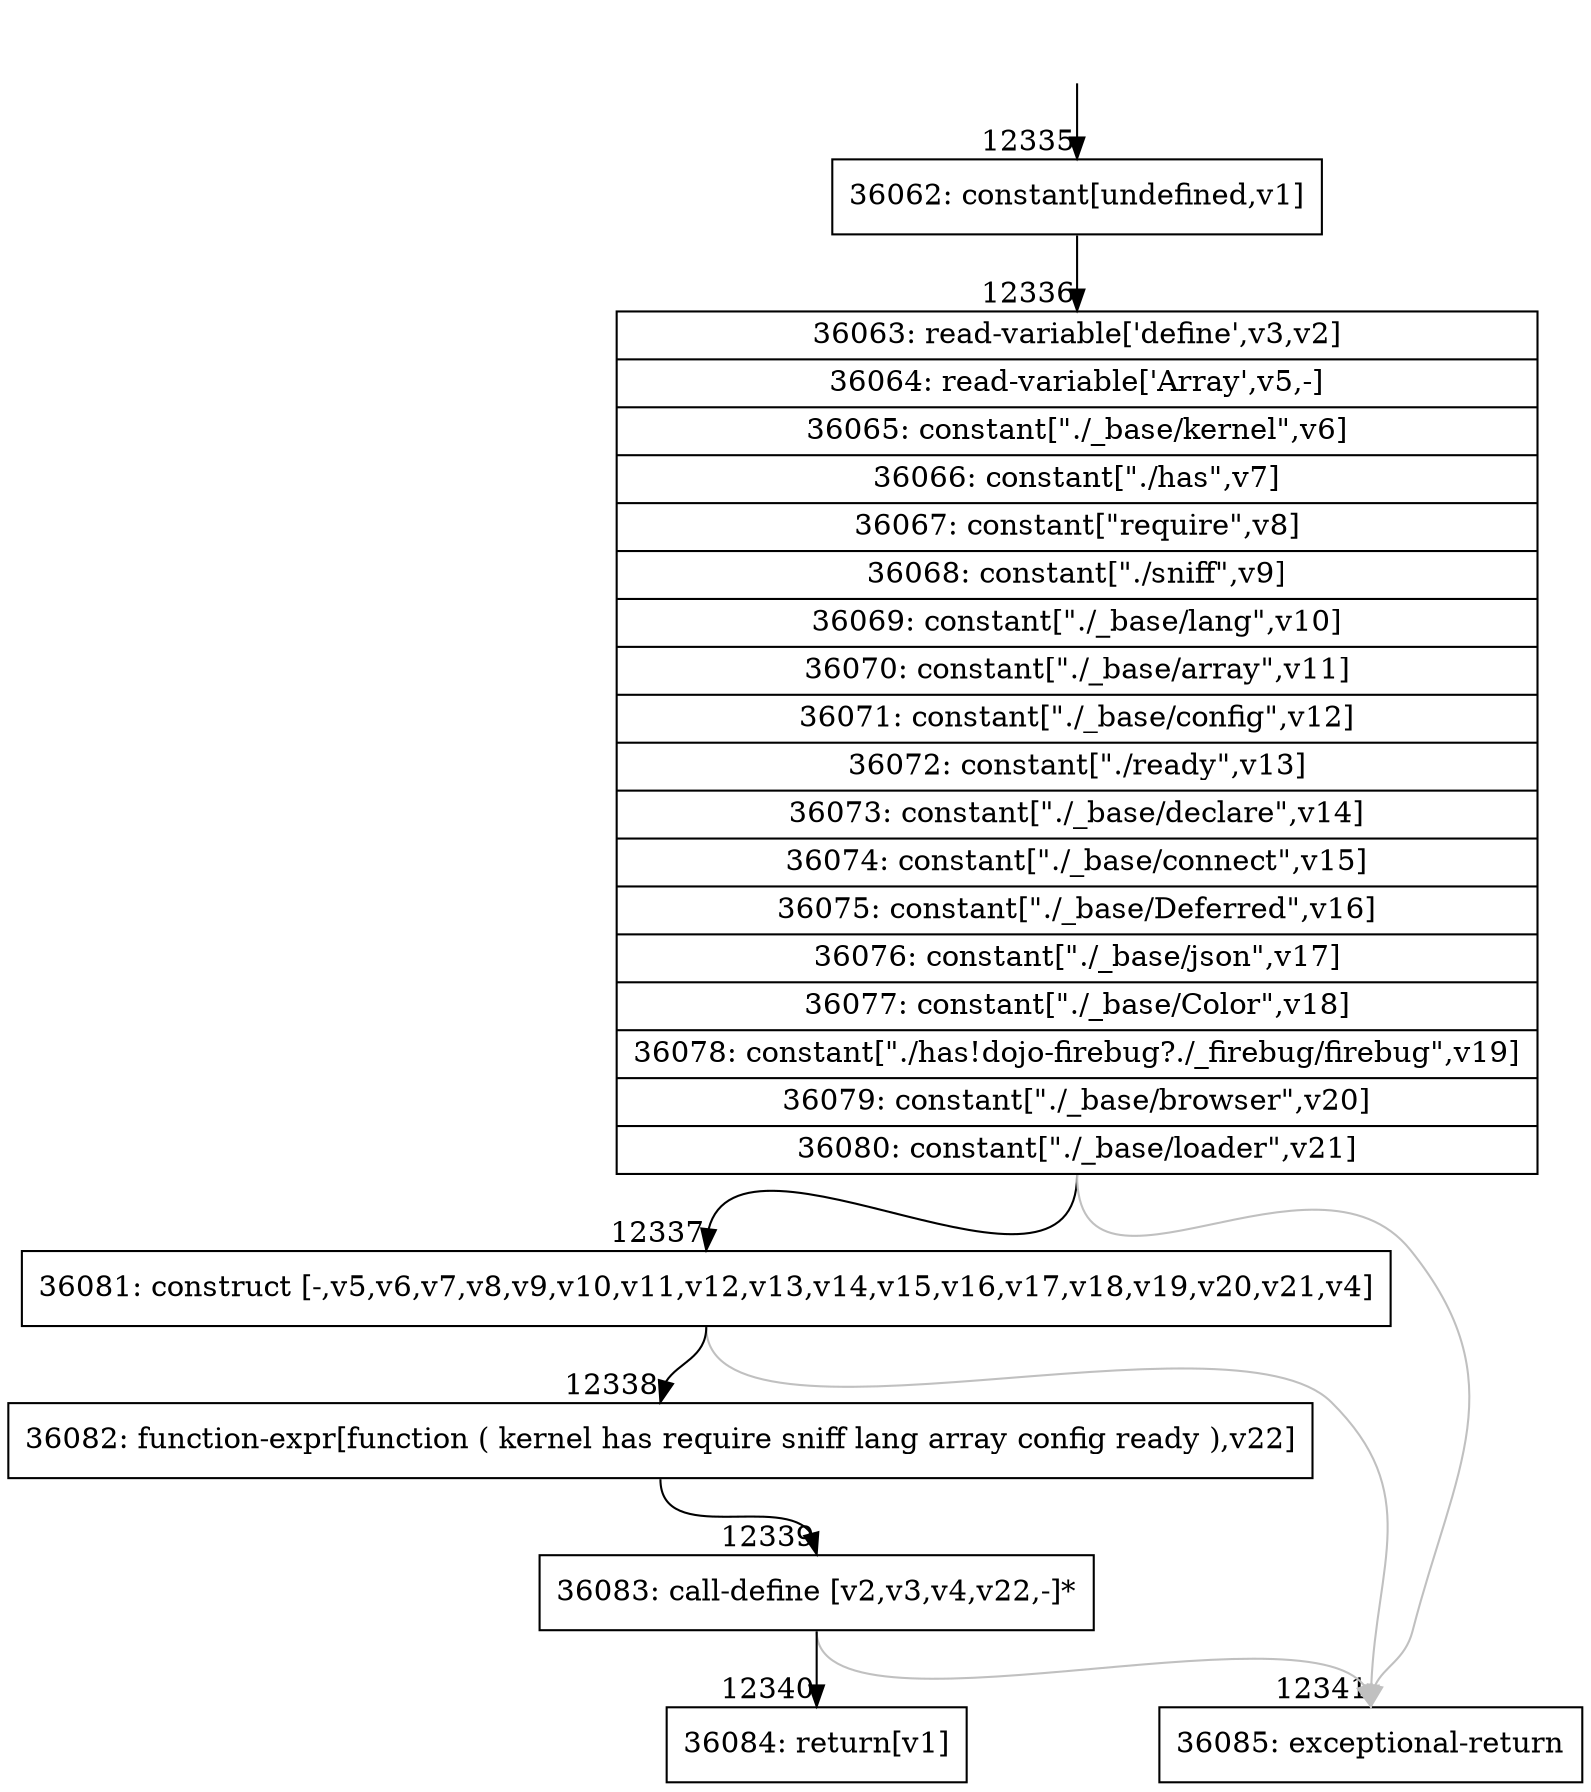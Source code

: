 digraph {
rankdir="TD"
BB_entry908[shape=none,label=""];
BB_entry908 -> BB12335 [tailport=s, headport=n, headlabel="    12335"]
BB12335 [shape=record label="{36062: constant[undefined,v1]}" ] 
BB12335 -> BB12336 [tailport=s, headport=n, headlabel="      12336"]
BB12336 [shape=record label="{36063: read-variable['define',v3,v2]|36064: read-variable['Array',v5,-]|36065: constant[\"./_base/kernel\",v6]|36066: constant[\"./has\",v7]|36067: constant[\"require\",v8]|36068: constant[\"./sniff\",v9]|36069: constant[\"./_base/lang\",v10]|36070: constant[\"./_base/array\",v11]|36071: constant[\"./_base/config\",v12]|36072: constant[\"./ready\",v13]|36073: constant[\"./_base/declare\",v14]|36074: constant[\"./_base/connect\",v15]|36075: constant[\"./_base/Deferred\",v16]|36076: constant[\"./_base/json\",v17]|36077: constant[\"./_base/Color\",v18]|36078: constant[\"./has!dojo-firebug?./_firebug/firebug\",v19]|36079: constant[\"./_base/browser\",v20]|36080: constant[\"./_base/loader\",v21]}" ] 
BB12336 -> BB12337 [tailport=s, headport=n, headlabel="      12337"]
BB12336 -> BB12341 [tailport=s, headport=n, color=gray, headlabel="      12341"]
BB12337 [shape=record label="{36081: construct [-,v5,v6,v7,v8,v9,v10,v11,v12,v13,v14,v15,v16,v17,v18,v19,v20,v21,v4]}" ] 
BB12337 -> BB12338 [tailport=s, headport=n, headlabel="      12338"]
BB12337 -> BB12341 [tailport=s, headport=n, color=gray]
BB12338 [shape=record label="{36082: function-expr[function ( kernel has require sniff lang array config ready ),v22]}" ] 
BB12338 -> BB12339 [tailport=s, headport=n, headlabel="      12339"]
BB12339 [shape=record label="{36083: call-define [v2,v3,v4,v22,-]*}" ] 
BB12339 -> BB12340 [tailport=s, headport=n, headlabel="      12340"]
BB12339 -> BB12341 [tailport=s, headport=n, color=gray]
BB12340 [shape=record label="{36084: return[v1]}" ] 
BB12341 [shape=record label="{36085: exceptional-return}" ] 
//#$~ 17532
}

